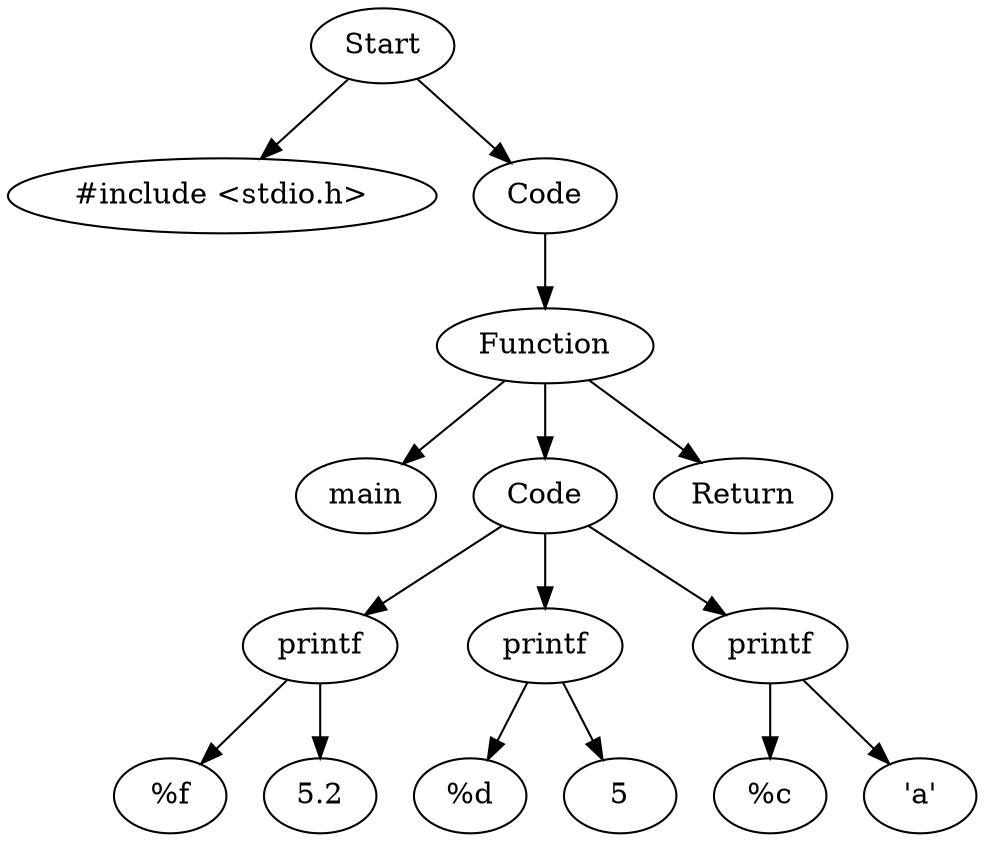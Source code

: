 digraph AST {
  "138062469839648" [label="Start"];
  "138062469839648" -> "138062469839360";
  "138062469839648" -> "138062359152816";
  "138062469839360" [label="#include <stdio.h>"];
  "138062359152816" [label="Code"];
  "138062359152816" -> "138062359154592";
  "138062359154592" [label="Function"];
  "138062359154592" -> "138062359156368";
  "138062359154592" -> "138062359157424";
  "138062359154592" -> "138062359157328";
  "138062359156368" [label="main"];
  "138062359157424" [label="Code"];
  "138062359157424" -> "138062359154976";
  "138062359157424" -> "138062358293008";
  "138062359157424" -> "138062358284080";
  "138062359154976" [label="printf"];
  "138062359154976" -> "138062353750992";
  "138062359154976" -> "138062358293200";
  "138062353750992" [label="%f"];
  "138062358293200" [label="5.2"];
  "138062358293008" [label="printf"];
  "138062358293008" -> "138062353753152";
  "138062358293008" -> "138062358285856";
  "138062353753152" [label="%d"];
  "138062358285856" [label="5"];
  "138062358284080" [label="printf"];
  "138062358284080" -> "138062353753968";
  "138062358284080" -> "138062358290176";
  "138062353753968" [label="%c"];
  "138062358290176" [label="'a'"];
  "138062359157328" [label="Return"];
}
